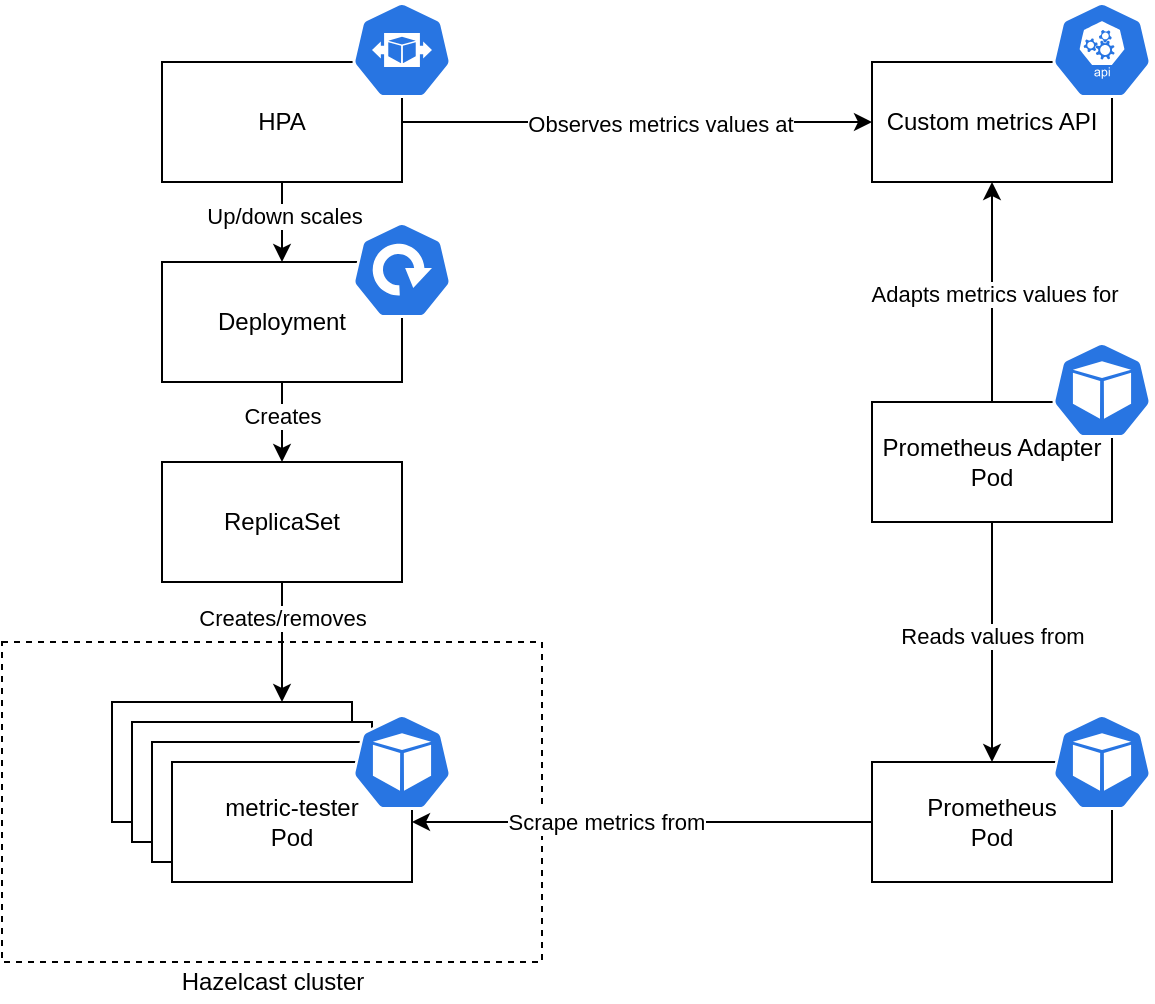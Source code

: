 <mxfile version="17.4.2" type="device" pages="2"><diagram id="lyJ5hauxYlzVzgkvJJUI" name="HPA"><mxGraphModel dx="1106" dy="1939" grid="1" gridSize="10" guides="1" tooltips="1" connect="1" arrows="1" fold="1" page="1" pageScale="1" pageWidth="827" pageHeight="1169" math="0" shadow="0"><root><mxCell id="0"/><mxCell id="1" parent="0"/><mxCell id="85_dF5JAywlHGoABiUUE-10" value="" style="rounded=0;whiteSpace=wrap;html=1;dashed=1;" vertex="1" parent="1"><mxGeometry x="55" y="90" width="270" height="160" as="geometry"/></mxCell><mxCell id="85_dF5JAywlHGoABiUUE-1" value="" style="rounded=0;whiteSpace=wrap;html=1;" vertex="1" parent="1"><mxGeometry x="110" y="120" width="120" height="60" as="geometry"/></mxCell><mxCell id="85_dF5JAywlHGoABiUUE-2" value="" style="rounded=0;whiteSpace=wrap;html=1;" vertex="1" parent="1"><mxGeometry x="120" y="130" width="120" height="60" as="geometry"/></mxCell><mxCell id="85_dF5JAywlHGoABiUUE-3" value="" style="rounded=0;whiteSpace=wrap;html=1;" vertex="1" parent="1"><mxGeometry x="130" y="140" width="120" height="60" as="geometry"/></mxCell><mxCell id="85_dF5JAywlHGoABiUUE-4" value="metric-tester&lt;br&gt;Pod" style="rounded=0;whiteSpace=wrap;html=1;" vertex="1" parent="1"><mxGeometry x="140" y="150" width="120" height="60" as="geometry"/></mxCell><mxCell id="85_dF5JAywlHGoABiUUE-11" value="Hazelcast cluster" style="text;html=1;align=center;verticalAlign=middle;resizable=0;points=[];autosize=1;strokeColor=none;fillColor=none;" vertex="1" parent="1"><mxGeometry x="135" y="250" width="110" height="20" as="geometry"/></mxCell><mxCell id="85_dF5JAywlHGoABiUUE-19" style="edgeStyle=orthogonalEdgeStyle;rounded=0;orthogonalLoop=1;jettySize=auto;html=1;" edge="1" parent="1" source="85_dF5JAywlHGoABiUUE-12" target="85_dF5JAywlHGoABiUUE-4"><mxGeometry relative="1" as="geometry"/></mxCell><mxCell id="85_dF5JAywlHGoABiUUE-25" value="Scrape metrics from" style="edgeLabel;html=1;align=center;verticalAlign=middle;resizable=0;points=[];" vertex="1" connectable="0" parent="85_dF5JAywlHGoABiUUE-19"><mxGeometry x="0.156" relative="1" as="geometry"><mxPoint as="offset"/></mxGeometry></mxCell><mxCell id="85_dF5JAywlHGoABiUUE-12" value="Prometheus&lt;br&gt;Pod" style="rounded=0;whiteSpace=wrap;html=1;" vertex="1" parent="1"><mxGeometry x="490" y="150" width="120" height="60" as="geometry"/></mxCell><mxCell id="85_dF5JAywlHGoABiUUE-14" style="edgeStyle=orthogonalEdgeStyle;rounded=0;orthogonalLoop=1;jettySize=auto;html=1;" edge="1" parent="1" source="85_dF5JAywlHGoABiUUE-13"><mxGeometry relative="1" as="geometry"><mxPoint x="195" as="targetPoint"/></mxGeometry></mxCell><mxCell id="85_dF5JAywlHGoABiUUE-17" value="Creates" style="edgeLabel;html=1;align=center;verticalAlign=middle;resizable=0;points=[];" vertex="1" connectable="0" parent="85_dF5JAywlHGoABiUUE-14"><mxGeometry x="-0.15" relative="1" as="geometry"><mxPoint as="offset"/></mxGeometry></mxCell><mxCell id="85_dF5JAywlHGoABiUUE-13" value="Deployment" style="rounded=0;whiteSpace=wrap;html=1;" vertex="1" parent="1"><mxGeometry x="135" y="-100" width="120" height="60" as="geometry"/></mxCell><mxCell id="85_dF5JAywlHGoABiUUE-16" style="edgeStyle=orthogonalEdgeStyle;rounded=0;orthogonalLoop=1;jettySize=auto;html=1;" edge="1" parent="1" source="85_dF5JAywlHGoABiUUE-15"><mxGeometry relative="1" as="geometry"><mxPoint x="195" y="120" as="targetPoint"/><Array as="points"><mxPoint x="195" y="120"/></Array></mxGeometry></mxCell><mxCell id="85_dF5JAywlHGoABiUUE-18" value="Creates/removes" style="edgeLabel;html=1;align=center;verticalAlign=middle;resizable=0;points=[];" vertex="1" connectable="0" parent="85_dF5JAywlHGoABiUUE-16"><mxGeometry x="-0.4" relative="1" as="geometry"><mxPoint as="offset"/></mxGeometry></mxCell><mxCell id="85_dF5JAywlHGoABiUUE-15" value="ReplicaSet" style="rounded=0;whiteSpace=wrap;html=1;" vertex="1" parent="1"><mxGeometry x="135" width="120" height="60" as="geometry"/></mxCell><mxCell id="85_dF5JAywlHGoABiUUE-23" style="edgeStyle=orthogonalEdgeStyle;rounded=0;orthogonalLoop=1;jettySize=auto;html=1;" edge="1" parent="1" source="85_dF5JAywlHGoABiUUE-20" target="85_dF5JAywlHGoABiUUE-12"><mxGeometry relative="1" as="geometry"/></mxCell><mxCell id="85_dF5JAywlHGoABiUUE-26" value="Reads values from" style="edgeLabel;html=1;align=center;verticalAlign=middle;resizable=0;points=[];" vertex="1" connectable="0" parent="85_dF5JAywlHGoABiUUE-23"><mxGeometry x="-0.058" relative="1" as="geometry"><mxPoint as="offset"/></mxGeometry></mxCell><mxCell id="85_dF5JAywlHGoABiUUE-24" style="edgeStyle=orthogonalEdgeStyle;rounded=0;orthogonalLoop=1;jettySize=auto;html=1;" edge="1" parent="1" source="85_dF5JAywlHGoABiUUE-20" target="85_dF5JAywlHGoABiUUE-21"><mxGeometry relative="1" as="geometry"/></mxCell><mxCell id="85_dF5JAywlHGoABiUUE-27" value="Adapts metrics values for" style="edgeLabel;html=1;align=center;verticalAlign=middle;resizable=0;points=[];" vertex="1" connectable="0" parent="85_dF5JAywlHGoABiUUE-24"><mxGeometry x="-0.009" y="-1" relative="1" as="geometry"><mxPoint as="offset"/></mxGeometry></mxCell><mxCell id="85_dF5JAywlHGoABiUUE-20" value="Prometheus Adapter&lt;br&gt;Pod" style="rounded=0;whiteSpace=wrap;html=1;" vertex="1" parent="1"><mxGeometry x="490" y="-30" width="120" height="60" as="geometry"/></mxCell><mxCell id="85_dF5JAywlHGoABiUUE-21" value="Custom metrics API" style="rounded=0;whiteSpace=wrap;html=1;" vertex="1" parent="1"><mxGeometry x="490" y="-200" width="120" height="60" as="geometry"/></mxCell><mxCell id="85_dF5JAywlHGoABiUUE-28" style="edgeStyle=orthogonalEdgeStyle;rounded=0;orthogonalLoop=1;jettySize=auto;html=1;entryX=0;entryY=0.5;entryDx=0;entryDy=0;" edge="1" parent="1" source="85_dF5JAywlHGoABiUUE-22" target="85_dF5JAywlHGoABiUUE-21"><mxGeometry relative="1" as="geometry"/></mxCell><mxCell id="85_dF5JAywlHGoABiUUE-30" value="Observes metrics values at" style="edgeLabel;html=1;align=center;verticalAlign=middle;resizable=0;points=[];" vertex="1" connectable="0" parent="85_dF5JAywlHGoABiUUE-28"><mxGeometry x="0.092" relative="1" as="geometry"><mxPoint y="1" as="offset"/></mxGeometry></mxCell><mxCell id="85_dF5JAywlHGoABiUUE-31" style="edgeStyle=orthogonalEdgeStyle;rounded=0;orthogonalLoop=1;jettySize=auto;html=1;entryX=0.5;entryY=0;entryDx=0;entryDy=0;" edge="1" parent="1" source="85_dF5JAywlHGoABiUUE-22" target="85_dF5JAywlHGoABiUUE-13"><mxGeometry relative="1" as="geometry"/></mxCell><mxCell id="85_dF5JAywlHGoABiUUE-32" value="Up/down scales" style="edgeLabel;html=1;align=center;verticalAlign=middle;resizable=0;points=[];" vertex="1" connectable="0" parent="85_dF5JAywlHGoABiUUE-31"><mxGeometry x="-0.175" y="1" relative="1" as="geometry"><mxPoint as="offset"/></mxGeometry></mxCell><mxCell id="85_dF5JAywlHGoABiUUE-22" value="HPA" style="rounded=0;whiteSpace=wrap;html=1;" vertex="1" parent="1"><mxGeometry x="135" y="-200" width="120" height="60" as="geometry"/></mxCell><mxCell id="85_dF5JAywlHGoABiUUE-35" value="" style="sketch=0;html=1;dashed=0;whitespace=wrap;fillColor=#2875E2;strokeColor=#ffffff;points=[[0.005,0.63,0],[0.1,0.2,0],[0.9,0.2,0],[0.5,0,0],[0.995,0.63,0],[0.72,0.99,0],[0.5,1,0],[0.28,0.99,0]];shape=mxgraph.kubernetes.icon;prIcon=api" vertex="1" parent="1"><mxGeometry x="580" y="-230" width="50" height="48" as="geometry"/></mxCell><mxCell id="85_dF5JAywlHGoABiUUE-36" value="" style="sketch=0;html=1;dashed=0;whitespace=wrap;fillColor=#2875E2;strokeColor=#ffffff;points=[[0.005,0.63,0],[0.1,0.2,0],[0.9,0.2,0],[0.5,0,0],[0.995,0.63,0],[0.72,0.99,0],[0.5,1,0],[0.28,0.99,0]];shape=mxgraph.kubernetes.icon;prIcon=hpa" vertex="1" parent="1"><mxGeometry x="230" y="-230" width="50" height="48" as="geometry"/></mxCell><mxCell id="85_dF5JAywlHGoABiUUE-38" value="" style="sketch=0;html=1;dashed=0;whitespace=wrap;fillColor=#2875E2;strokeColor=#ffffff;points=[[0.005,0.63,0],[0.1,0.2,0],[0.9,0.2,0],[0.5,0,0],[0.995,0.63,0],[0.72,0.99,0],[0.5,1,0],[0.28,0.99,0]];shape=mxgraph.kubernetes.icon;prIcon=pod" vertex="1" parent="1"><mxGeometry x="230" y="126" width="50" height="48" as="geometry"/></mxCell><mxCell id="85_dF5JAywlHGoABiUUE-39" value="" style="sketch=0;html=1;dashed=0;whitespace=wrap;fillColor=#2875E2;strokeColor=#ffffff;points=[[0.005,0.63,0],[0.1,0.2,0],[0.9,0.2,0],[0.5,0,0],[0.995,0.63,0],[0.72,0.99,0],[0.5,1,0],[0.28,0.99,0]];shape=mxgraph.kubernetes.icon;prIcon=pod" vertex="1" parent="1"><mxGeometry x="580" y="-60" width="50" height="48" as="geometry"/></mxCell><mxCell id="85_dF5JAywlHGoABiUUE-40" value="" style="sketch=0;html=1;dashed=0;whitespace=wrap;fillColor=#2875E2;strokeColor=#ffffff;points=[[0.005,0.63,0],[0.1,0.2,0],[0.9,0.2,0],[0.5,0,0],[0.995,0.63,0],[0.72,0.99,0],[0.5,1,0],[0.28,0.99,0]];shape=mxgraph.kubernetes.icon;prIcon=pod" vertex="1" parent="1"><mxGeometry x="580" y="126" width="50" height="48" as="geometry"/></mxCell><mxCell id="85_dF5JAywlHGoABiUUE-41" value="" style="sketch=0;html=1;dashed=0;whitespace=wrap;fillColor=#2875E2;strokeColor=#ffffff;points=[[0.005,0.63,0],[0.1,0.2,0],[0.9,0.2,0],[0.5,0,0],[0.995,0.63,0],[0.72,0.99,0],[0.5,1,0],[0.28,0.99,0]];shape=mxgraph.kubernetes.icon;prIcon=deploy" vertex="1" parent="1"><mxGeometry x="230" y="-120" width="50" height="48" as="geometry"/></mxCell></root></mxGraphModel></diagram><diagram id="-taqjm-ImJmt3ScRfSgf" name="Page-2"><mxGraphModel dx="1301" dy="2075" grid="1" gridSize="10" guides="1" tooltips="1" connect="1" arrows="1" fold="1" page="1" pageScale="1" pageWidth="827" pageHeight="1169" math="0" shadow="0"><root><mxCell id="0"/><mxCell id="1" parent="0"/><mxCell id="veHCVZWanRGMhWTdyjMh-1" value="" style="rounded=0;whiteSpace=wrap;html=1;dashed=1;fillColor=#ffe6cc;strokeColor=#d79b00;" vertex="1" parent="1"><mxGeometry x="100" y="-10" width="390" height="490" as="geometry"/></mxCell><mxCell id="exB-BXTCVN6_94TnSbuR-43" value="" style="rounded=0;whiteSpace=wrap;html=1;dashed=1;dashPattern=1 2;fillColor=#d5e8d4;strokeColor=#82b366;" vertex="1" parent="1"><mxGeometry x="320" y="10" width="160" height="370" as="geometry"/></mxCell><mxCell id="veHCVZWanRGMhWTdyjMh-3" style="edgeStyle=orthogonalEdgeStyle;rounded=0;orthogonalLoop=1;jettySize=auto;html=1;exitX=0;exitY=0.5;exitDx=0;exitDy=0;entryX=0.989;entryY=0.445;entryDx=0;entryDy=0;entryPerimeter=0;" edge="1" parent="1" source="x6npEiC18Bj1_DH1ISux-2" target="veHCVZWanRGMhWTdyjMh-2"><mxGeometry relative="1" as="geometry"><mxPoint x="250" y="160" as="targetPoint"/><Array as="points"/></mxGeometry></mxCell><mxCell id="veHCVZWanRGMhWTdyjMh-13" value="Stores &quot;value&quot; = 3" style="edgeLabel;html=1;align=center;verticalAlign=middle;resizable=0;points=[];" vertex="1" connectable="0" parent="veHCVZWanRGMhWTdyjMh-3"><mxGeometry x="-0.011" y="1" relative="1" as="geometry"><mxPoint x="-1" y="-1" as="offset"/></mxGeometry></mxCell><mxCell id="x6npEiC18Bj1_DH1ISux-1" value="&lt;span&gt;metric-tester&lt;/span&gt;&lt;br&gt;&lt;span&gt;Pod&lt;/span&gt;" style="rounded=0;whiteSpace=wrap;html=1;fillColor=#dae8fc;strokeColor=#6c8ebf;" vertex="1" parent="1"><mxGeometry x="344" y="50" width="120" height="60" as="geometry"/></mxCell><mxCell id="x6npEiC18Bj1_DH1ISux-2" value="&lt;span&gt;metric-tester&lt;/span&gt;&lt;br&gt;&lt;span&gt;Pod&lt;/span&gt;" style="rounded=0;whiteSpace=wrap;html=1;fillColor=#dae8fc;strokeColor=#6c8ebf;" vertex="1" parent="1"><mxGeometry x="344" y="130" width="120" height="60" as="geometry"/></mxCell><mxCell id="x6npEiC18Bj1_DH1ISux-3" value="&lt;span&gt;metric-tester&lt;/span&gt;&lt;br&gt;&lt;span&gt;Pod&lt;/span&gt;" style="rounded=0;whiteSpace=wrap;html=1;fillColor=#dae8fc;strokeColor=#6c8ebf;" vertex="1" parent="1"><mxGeometry x="344" y="210" width="120" height="60" as="geometry"/></mxCell><mxCell id="x6npEiC18Bj1_DH1ISux-4" value="&lt;span&gt;metric-tester&lt;/span&gt;&lt;br&gt;&lt;span&gt;Pod&lt;/span&gt;" style="rounded=0;whiteSpace=wrap;html=1;fillColor=#dae8fc;strokeColor=#6c8ebf;" vertex="1" parent="1"><mxGeometry x="344" y="291" width="120" height="60" as="geometry"/></mxCell><mxCell id="x6npEiC18Bj1_DH1ISux-5" value="Hazelcast cluster" style="text;html=1;align=center;verticalAlign=middle;resizable=0;points=[];autosize=1;strokeColor=none;fillColor=none;" vertex="1" parent="1"><mxGeometry x="240" y="450" width="110" height="20" as="geometry"/></mxCell><mxCell id="veHCVZWanRGMhWTdyjMh-15" style="edgeStyle=orthogonalEdgeStyle;rounded=0;orthogonalLoop=1;jettySize=auto;html=1;entryX=0;entryY=0.5;entryDx=0;entryDy=0;" edge="1" parent="1" source="veHCVZWanRGMhWTdyjMh-2" target="x6npEiC18Bj1_DH1ISux-4"><mxGeometry relative="1" as="geometry"/></mxCell><mxCell id="veHCVZWanRGMhWTdyjMh-24" value="Reads &quot;value&quot;" style="edgeLabel;html=1;align=center;verticalAlign=middle;resizable=0;points=[];" vertex="1" connectable="0" parent="veHCVZWanRGMhWTdyjMh-15"><mxGeometry x="0.027" relative="1" as="geometry"><mxPoint as="offset"/></mxGeometry></mxCell><mxCell id="veHCVZWanRGMhWTdyjMh-2" value="Replicated Map &quot;value&quot;" style="rounded=0;whiteSpace=wrap;html=1;fillColor=#f0a30a;strokeColor=#BD7000;fontColor=#000000;" vertex="1" parent="1"><mxGeometry x="123" y="75" width="90" height="275" as="geometry"/></mxCell><mxCell id="exB-BXTCVN6_94TnSbuR-64" style="edgeStyle=orthogonalEdgeStyle;rounded=0;orthogonalLoop=1;jettySize=auto;html=1;entryX=1;entryY=0.75;entryDx=0;entryDy=0;startArrow=classic;startFill=1;exitX=0;exitY=0.25;exitDx=0;exitDy=0;" edge="1" parent="1" source="veHCVZWanRGMhWTdyjMh-5"><mxGeometry relative="1" as="geometry"><mxPoint x="740" y="182" as="sourcePoint"/><mxPoint x="464" y="182" as="targetPoint"/><Array as="points"><mxPoint x="740" y="182"/></Array></mxGeometry></mxCell><mxCell id="exB-BXTCVN6_94TnSbuR-67" value="POST&amp;nbsp;/metric-test/api/v2/updateValue&lt;br style=&quot;background-color: rgb(248 , 249 , 250)&quot;&gt;&amp;nbsp;{&quot;value&quot;: &quot;3&quot;}" style="edgeLabel;html=1;align=center;verticalAlign=middle;resizable=0;points=[];" vertex="1" connectable="0" parent="exB-BXTCVN6_94TnSbuR-64"><mxGeometry x="-0.072" y="2" relative="1" as="geometry"><mxPoint as="offset"/></mxGeometry></mxCell><mxCell id="veHCVZWanRGMhWTdyjMh-5" value="HTTP Client" style="rounded=0;whiteSpace=wrap;html=1;" vertex="1" parent="1"><mxGeometry x="740" y="166" width="120" height="60" as="geometry"/></mxCell><mxCell id="exB-BXTCVN6_94TnSbuR-58" style="edgeStyle=orthogonalEdgeStyle;rounded=0;orthogonalLoop=1;jettySize=auto;html=1;entryX=1;entryY=0.75;entryDx=0;entryDy=0;startArrow=classic;startFill=1;" edge="1" parent="1" source="veHCVZWanRGMhWTdyjMh-14"><mxGeometry relative="1" as="geometry"><mxPoint x="464" y="349" as="targetPoint"/><Array as="points"><mxPoint x="710" y="349"/><mxPoint x="710" y="349"/></Array></mxGeometry></mxCell><mxCell id="exB-BXTCVN6_94TnSbuR-61" value="&lt;span style=&quot;text-align: left&quot;&gt;GET&amp;nbsp;&amp;nbsp;/metric-test/actuator/metrics/value_gauge&lt;/span&gt;" style="edgeLabel;html=1;align=center;verticalAlign=middle;resizable=0;points=[];" vertex="1" connectable="0" parent="exB-BXTCVN6_94TnSbuR-58"><mxGeometry x="-0.115" y="1" relative="1" as="geometry"><mxPoint as="offset"/></mxGeometry></mxCell><mxCell id="veHCVZWanRGMhWTdyjMh-14" value="HTTP Client" style="rounded=0;whiteSpace=wrap;html=1;" vertex="1" parent="1"><mxGeometry x="740" y="330" width="120" height="60" as="geometry"/></mxCell><mxCell id="veHCVZWanRGMhWTdyjMh-23" value="&lt;div style=&quot;font-size: 11px ; text-align: left&quot;&gt;{&lt;/div&gt;&lt;div style=&quot;font-size: 11px ; text-align: left&quot;&gt;&amp;nbsp; ...&lt;/div&gt;&lt;div style=&quot;font-size: 11px ; text-align: left&quot;&gt;&amp;nbsp; &quot;measurements&quot;: [&lt;/div&gt;&lt;div style=&quot;font-size: 11px ; text-align: left&quot;&gt;&amp;nbsp; &amp;nbsp; {&lt;/div&gt;&lt;div style=&quot;font-size: 11px ; text-align: left&quot;&gt;&amp;nbsp; &amp;nbsp; &amp;nbsp; &quot;statistic&quot;: &quot;VALUE&quot;,&lt;/div&gt;&lt;div style=&quot;font-size: 11px ; text-align: left&quot;&gt;&amp;nbsp; &amp;nbsp; &amp;nbsp; &quot;value&quot;: 3&lt;/div&gt;&lt;div style=&quot;font-size: 11px ; text-align: left&quot;&gt;&amp;nbsp; &amp;nbsp; }&lt;/div&gt;&lt;div style=&quot;font-size: 11px ; text-align: left&quot;&gt;&amp;nbsp; ],&lt;/div&gt;&lt;div style=&quot;font-size: 11px ; text-align: left&quot;&gt;&amp;nbsp; ...&lt;/div&gt;&lt;div style=&quot;font-size: 11px ; text-align: left&quot;&gt;}&lt;/div&gt;" style="text;html=1;align=center;verticalAlign=middle;resizable=0;points=[];autosize=1;strokeColor=none;fillColor=none;" vertex="1" parent="1"><mxGeometry x="500" y="350" width="130" height="150" as="geometry"/></mxCell><mxCell id="veHCVZWanRGMhWTdyjMh-26" value="Scales" style="shape=flexArrow;endArrow=classic;html=1;rounded=0;fillColor=#d5e8d4;strokeColor=#82b366;" edge="1" parent="1"><mxGeometry width="50" height="50" relative="1" as="geometry"><mxPoint x="403.41" y="390" as="sourcePoint"/><mxPoint x="403.41" y="461" as="targetPoint"/></mxGeometry></mxCell><mxCell id="exB-BXTCVN6_94TnSbuR-49" style="edgeStyle=orthogonalEdgeStyle;rounded=0;orthogonalLoop=1;jettySize=auto;html=1;entryX=1;entryY=0.5;entryDx=0;entryDy=0;startArrow=none;startFill=0;" edge="1" parent="1" source="exB-BXTCVN6_94TnSbuR-7" target="x6npEiC18Bj1_DH1ISux-1"><mxGeometry relative="1" as="geometry"><Array as="points"><mxPoint x="910" y="80"/></Array></mxGeometry></mxCell><mxCell id="exB-BXTCVN6_94TnSbuR-51" style="edgeStyle=orthogonalEdgeStyle;rounded=0;orthogonalLoop=1;jettySize=auto;html=1;startArrow=none;startFill=0;" edge="1" parent="1" source="exB-BXTCVN6_94TnSbuR-7"><mxGeometry relative="1" as="geometry"><mxPoint x="464" y="240" as="targetPoint"/><Array as="points"><mxPoint x="910" y="240"/><mxPoint x="464" y="240"/></Array></mxGeometry></mxCell><mxCell id="exB-BXTCVN6_94TnSbuR-52" style="edgeStyle=orthogonalEdgeStyle;rounded=0;orthogonalLoop=1;jettySize=auto;html=1;entryX=1;entryY=0.5;entryDx=0;entryDy=0;startArrow=none;startFill=0;" edge="1" parent="1" source="exB-BXTCVN6_94TnSbuR-7" target="x6npEiC18Bj1_DH1ISux-4"><mxGeometry relative="1" as="geometry"><Array as="points"><mxPoint x="910" y="320"/></Array></mxGeometry></mxCell><mxCell id="exB-BXTCVN6_94TnSbuR-7" value="Prometheus&lt;br&gt;Pod" style="rounded=0;whiteSpace=wrap;html=1;fillColor=#dae8fc;strokeColor=#6c8ebf;" vertex="1" parent="1"><mxGeometry x="850" y="-33" width="120" height="60" as="geometry"/></mxCell><mxCell id="exB-BXTCVN6_94TnSbuR-8" style="edgeStyle=orthogonalEdgeStyle;rounded=0;orthogonalLoop=1;jettySize=auto;html=1;entryX=0.5;entryY=0;entryDx=0;entryDy=0;" edge="1" parent="1" source="exB-BXTCVN6_94TnSbuR-10" target="exB-BXTCVN6_94TnSbuR-13"><mxGeometry relative="1" as="geometry"><mxPoint x="404" y="-135" as="targetPoint"/></mxGeometry></mxCell><mxCell id="exB-BXTCVN6_94TnSbuR-9" value="Creates" style="edgeLabel;html=1;align=center;verticalAlign=middle;resizable=0;points=[];" vertex="1" connectable="0" parent="exB-BXTCVN6_94TnSbuR-8"><mxGeometry x="-0.15" relative="1" as="geometry"><mxPoint as="offset"/></mxGeometry></mxCell><mxCell id="exB-BXTCVN6_94TnSbuR-10" value="Deployment" style="rounded=0;whiteSpace=wrap;html=1;fillColor=#e1d5e7;strokeColor=#9673a6;" vertex="1" parent="1"><mxGeometry x="344" y="-235" width="120" height="60" as="geometry"/></mxCell><mxCell id="exB-BXTCVN6_94TnSbuR-11" style="edgeStyle=orthogonalEdgeStyle;rounded=0;orthogonalLoop=1;jettySize=auto;html=1;" edge="1" parent="1" source="exB-BXTCVN6_94TnSbuR-13"><mxGeometry relative="1" as="geometry"><mxPoint x="404" y="10" as="targetPoint"/><Array as="points"/></mxGeometry></mxCell><mxCell id="exB-BXTCVN6_94TnSbuR-12" value="Creates/removes" style="edgeLabel;html=1;align=center;verticalAlign=middle;resizable=0;points=[];" vertex="1" connectable="0" parent="exB-BXTCVN6_94TnSbuR-11"><mxGeometry x="-0.4" relative="1" as="geometry"><mxPoint as="offset"/></mxGeometry></mxCell><mxCell id="exB-BXTCVN6_94TnSbuR-13" value="ReplicaSet" style="rounded=0;whiteSpace=wrap;html=1;fillColor=#d5e8d4;strokeColor=#82b366;" vertex="1" parent="1"><mxGeometry x="344" y="-120" width="120" height="60" as="geometry"/></mxCell><mxCell id="exB-BXTCVN6_94TnSbuR-14" style="edgeStyle=orthogonalEdgeStyle;rounded=0;orthogonalLoop=1;jettySize=auto;html=1;" edge="1" parent="1" source="exB-BXTCVN6_94TnSbuR-18" target="exB-BXTCVN6_94TnSbuR-7"><mxGeometry relative="1" as="geometry"/></mxCell><mxCell id="exB-BXTCVN6_94TnSbuR-15" value="Reads values from" style="edgeLabel;html=1;align=center;verticalAlign=middle;resizable=0;points=[];" vertex="1" connectable="0" parent="exB-BXTCVN6_94TnSbuR-14"><mxGeometry x="-0.058" relative="1" as="geometry"><mxPoint as="offset"/></mxGeometry></mxCell><mxCell id="exB-BXTCVN6_94TnSbuR-16" style="edgeStyle=orthogonalEdgeStyle;rounded=0;orthogonalLoop=1;jettySize=auto;html=1;" edge="1" parent="1" source="exB-BXTCVN6_94TnSbuR-18" target="exB-BXTCVN6_94TnSbuR-19"><mxGeometry relative="1" as="geometry"/></mxCell><mxCell id="exB-BXTCVN6_94TnSbuR-17" value="Adapts metrics values for" style="edgeLabel;html=1;align=center;verticalAlign=middle;resizable=0;points=[];" vertex="1" connectable="0" parent="exB-BXTCVN6_94TnSbuR-16"><mxGeometry x="-0.009" y="-1" relative="1" as="geometry"><mxPoint as="offset"/></mxGeometry></mxCell><mxCell id="exB-BXTCVN6_94TnSbuR-18" value="Prometheus Adapter&lt;br&gt;Pod" style="rounded=0;whiteSpace=wrap;html=1;fillColor=#dae8fc;strokeColor=#6c8ebf;" vertex="1" parent="1"><mxGeometry x="850" y="-165" width="120" height="60" as="geometry"/></mxCell><mxCell id="exB-BXTCVN6_94TnSbuR-19" value="Custom metrics API" style="rounded=0;whiteSpace=wrap;html=1;fillColor=#f5f5f5;fontColor=#333333;strokeColor=#666666;" vertex="1" parent="1"><mxGeometry x="850" y="-335" width="120" height="60" as="geometry"/></mxCell><mxCell id="exB-BXTCVN6_94TnSbuR-20" style="edgeStyle=orthogonalEdgeStyle;rounded=0;orthogonalLoop=1;jettySize=auto;html=1;entryX=0;entryY=0.5;entryDx=0;entryDy=0;" edge="1" parent="1" source="exB-BXTCVN6_94TnSbuR-24" target="exB-BXTCVN6_94TnSbuR-19"><mxGeometry relative="1" as="geometry"/></mxCell><mxCell id="exB-BXTCVN6_94TnSbuR-21" value="Observes metrics values at" style="edgeLabel;html=1;align=center;verticalAlign=middle;resizable=0;points=[];" vertex="1" connectable="0" parent="exB-BXTCVN6_94TnSbuR-20"><mxGeometry x="0.092" relative="1" as="geometry"><mxPoint y="1" as="offset"/></mxGeometry></mxCell><mxCell id="exB-BXTCVN6_94TnSbuR-22" style="edgeStyle=orthogonalEdgeStyle;rounded=0;orthogonalLoop=1;jettySize=auto;html=1;entryX=0.5;entryY=0;entryDx=0;entryDy=0;" edge="1" parent="1" source="exB-BXTCVN6_94TnSbuR-24" target="exB-BXTCVN6_94TnSbuR-10"><mxGeometry relative="1" as="geometry"/></mxCell><mxCell id="exB-BXTCVN6_94TnSbuR-23" value="Up/down scales" style="edgeLabel;html=1;align=center;verticalAlign=middle;resizable=0;points=[];" vertex="1" connectable="0" parent="exB-BXTCVN6_94TnSbuR-22"><mxGeometry x="-0.175" y="1" relative="1" as="geometry"><mxPoint as="offset"/></mxGeometry></mxCell><mxCell id="exB-BXTCVN6_94TnSbuR-24" value="HPA" style="rounded=0;whiteSpace=wrap;html=1;fillColor=#f8cecc;strokeColor=#b85450;" vertex="1" parent="1"><mxGeometry x="344" y="-335" width="120" height="60" as="geometry"/></mxCell><mxCell id="exB-BXTCVN6_94TnSbuR-25" value="" style="sketch=0;html=1;dashed=0;whitespace=wrap;fillColor=#2875E2;strokeColor=#ffffff;points=[[0.005,0.63,0],[0.1,0.2,0],[0.9,0.2,0],[0.5,0,0],[0.995,0.63,0],[0.72,0.99,0],[0.5,1,0],[0.28,0.99,0]];shape=mxgraph.kubernetes.icon;prIcon=api" vertex="1" parent="1"><mxGeometry x="940" y="-365" width="50" height="48" as="geometry"/></mxCell><mxCell id="exB-BXTCVN6_94TnSbuR-26" value="" style="sketch=0;html=1;dashed=0;whitespace=wrap;fillColor=#2875E2;strokeColor=#ffffff;points=[[0.005,0.63,0],[0.1,0.2,0],[0.9,0.2,0],[0.5,0,0],[0.995,0.63,0],[0.72,0.99,0],[0.5,1,0],[0.28,0.99,0]];shape=mxgraph.kubernetes.icon;prIcon=hpa" vertex="1" parent="1"><mxGeometry x="439" y="-365" width="50" height="48" as="geometry"/></mxCell><mxCell id="exB-BXTCVN6_94TnSbuR-28" value="" style="sketch=0;html=1;dashed=0;whitespace=wrap;fillColor=#2875E2;strokeColor=#ffffff;points=[[0.005,0.63,0],[0.1,0.2,0],[0.9,0.2,0],[0.5,0,0],[0.995,0.63,0],[0.72,0.99,0],[0.5,1,0],[0.28,0.99,0]];shape=mxgraph.kubernetes.icon;prIcon=pod" vertex="1" parent="1"><mxGeometry x="940" y="-195" width="50" height="48" as="geometry"/></mxCell><mxCell id="exB-BXTCVN6_94TnSbuR-29" value="" style="sketch=0;html=1;dashed=0;whitespace=wrap;fillColor=#2875E2;strokeColor=#ffffff;points=[[0.005,0.63,0],[0.1,0.2,0],[0.9,0.2,0],[0.5,0,0],[0.995,0.63,0],[0.72,0.99,0],[0.5,1,0],[0.28,0.99,0]];shape=mxgraph.kubernetes.icon;prIcon=pod" vertex="1" parent="1"><mxGeometry x="940" y="-58" width="50" height="48" as="geometry"/></mxCell><mxCell id="exB-BXTCVN6_94TnSbuR-30" value="" style="sketch=0;html=1;dashed=0;whitespace=wrap;fillColor=#2875E2;strokeColor=#ffffff;points=[[0.005,0.63,0],[0.1,0.2,0],[0.9,0.2,0],[0.5,0,0],[0.995,0.63,0],[0.72,0.99,0],[0.5,1,0],[0.28,0.99,0]];shape=mxgraph.kubernetes.icon;prIcon=deploy" vertex="1" parent="1"><mxGeometry x="439" y="-255" width="50" height="48" as="geometry"/></mxCell><mxCell id="exB-BXTCVN6_94TnSbuR-44" value="Replicas" style="text;html=1;align=center;verticalAlign=middle;resizable=0;points=[];autosize=1;strokeColor=none;fillColor=none;" vertex="1" parent="1"><mxGeometry x="374" y="20" width="60" height="20" as="geometry"/></mxCell><mxCell id="exB-BXTCVN6_94TnSbuR-45" value="" style="sketch=0;html=1;dashed=0;whitespace=wrap;fillColor=#2875E2;strokeColor=#ffffff;points=[[0.005,0.63,0],[0.1,0.2,0],[0.9,0.2,0],[0.5,0,0],[0.995,0.63,0],[0.72,0.99,0],[0.5,1,0],[0.28,0.99,0]];shape=mxgraph.kubernetes.icon;prIcon=pod" vertex="1" parent="1"><mxGeometry x="434" y="27" width="50" height="48" as="geometry"/></mxCell><mxCell id="exB-BXTCVN6_94TnSbuR-46" value="" style="sketch=0;html=1;dashed=0;whitespace=wrap;fillColor=#2875E2;strokeColor=#ffffff;points=[[0.005,0.63,0],[0.1,0.2,0],[0.9,0.2,0],[0.5,0,0],[0.995,0.63,0],[0.72,0.99,0],[0.5,1,0],[0.28,0.99,0]];shape=mxgraph.kubernetes.icon;prIcon=pod" vertex="1" parent="1"><mxGeometry x="434" y="112" width="50" height="48" as="geometry"/></mxCell><mxCell id="exB-BXTCVN6_94TnSbuR-47" value="" style="sketch=0;html=1;dashed=0;whitespace=wrap;fillColor=#2875E2;strokeColor=#ffffff;points=[[0.005,0.63,0],[0.1,0.2,0],[0.9,0.2,0],[0.5,0,0],[0.995,0.63,0],[0.72,0.99,0],[0.5,1,0],[0.28,0.99,0]];shape=mxgraph.kubernetes.icon;prIcon=pod" vertex="1" parent="1"><mxGeometry x="434" y="190" width="50" height="48" as="geometry"/></mxCell><mxCell id="exB-BXTCVN6_94TnSbuR-48" value="" style="sketch=0;html=1;dashed=0;whitespace=wrap;fillColor=#2875E2;strokeColor=#ffffff;points=[[0.005,0.63,0],[0.1,0.2,0],[0.9,0.2,0],[0.5,0,0],[0.995,0.63,0],[0.72,0.99,0],[0.5,1,0],[0.28,0.99,0]];shape=mxgraph.kubernetes.icon;prIcon=pod" vertex="1" parent="1"><mxGeometry x="434" y="270" width="50" height="48" as="geometry"/></mxCell><mxCell id="exB-BXTCVN6_94TnSbuR-50" style="edgeStyle=orthogonalEdgeStyle;rounded=0;orthogonalLoop=1;jettySize=auto;html=1;entryX=1;entryY=0.5;entryDx=0;entryDy=0;startArrow=none;startFill=0;" edge="1" parent="1" source="exB-BXTCVN6_94TnSbuR-7" target="x6npEiC18Bj1_DH1ISux-2"><mxGeometry relative="1" as="geometry"><Array as="points"><mxPoint x="910" y="160"/></Array></mxGeometry></mxCell><mxCell id="exB-BXTCVN6_94TnSbuR-55" value="Scrapes metrics&lt;br&gt;from" style="edgeLabel;html=1;align=center;verticalAlign=middle;resizable=0;points=[];" vertex="1" connectable="0" parent="exB-BXTCVN6_94TnSbuR-50"><mxGeometry x="-0.905" y="1" relative="1" as="geometry"><mxPoint as="offset"/></mxGeometry></mxCell></root></mxGraphModel></diagram></mxfile>